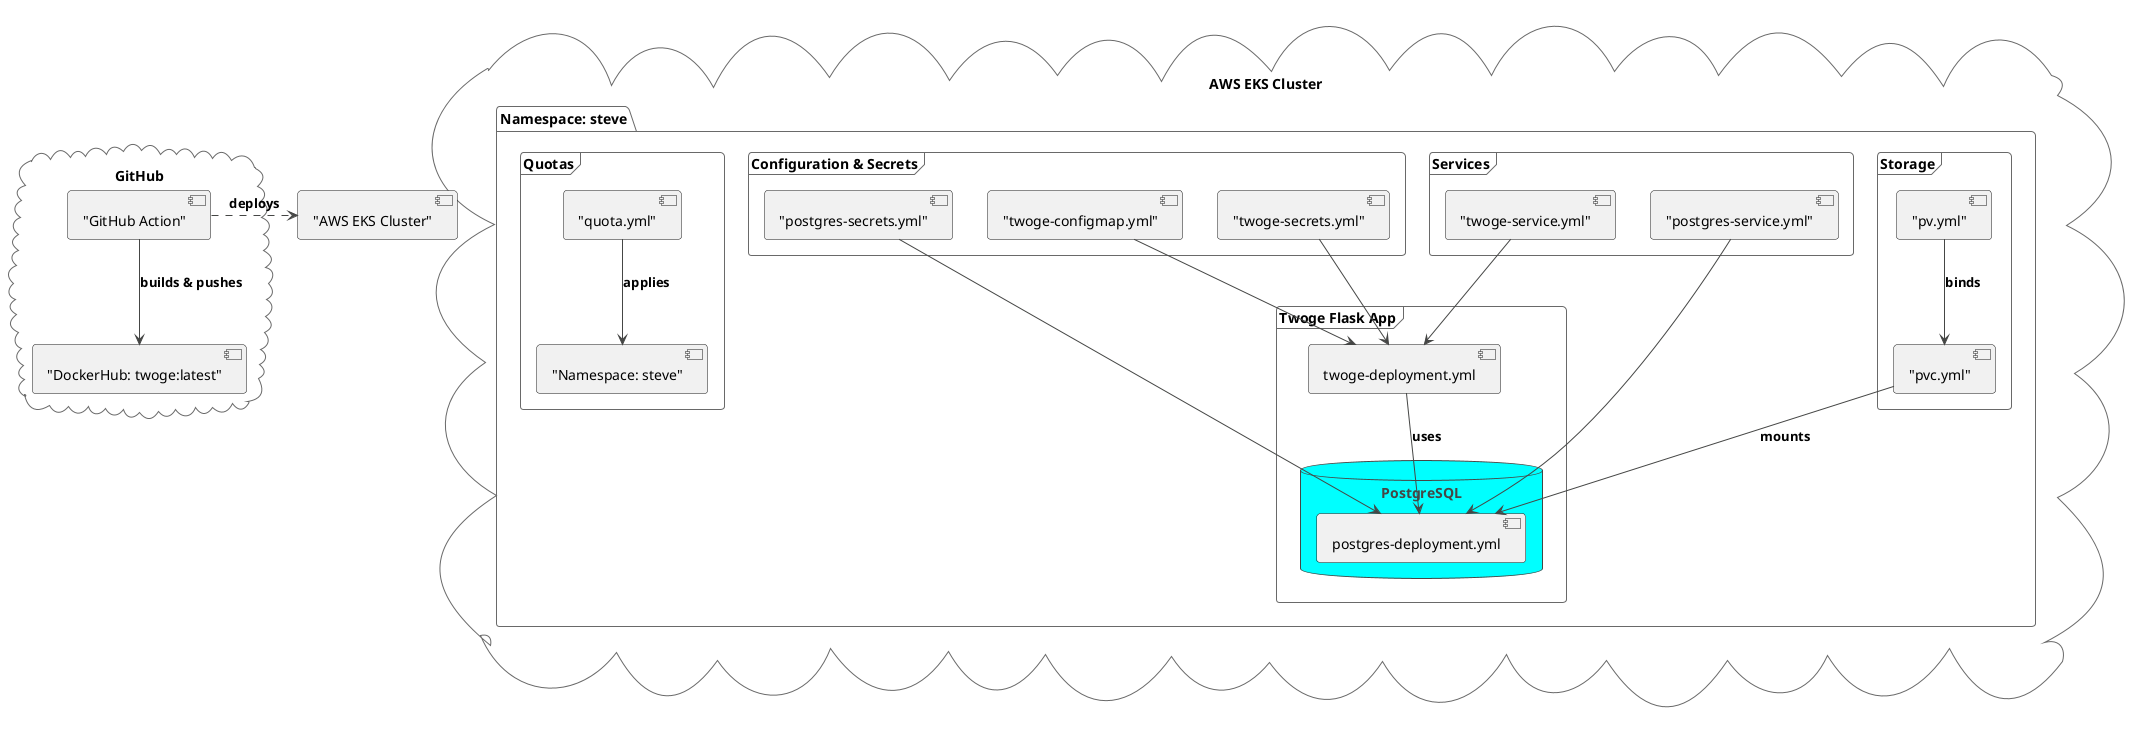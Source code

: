 @startuml
!theme vibrant

cloud "GitHub" {
    ["GitHub Action"] -down-> ["DockerHub: twoge:latest"] : **builds & pushes**
}

cloud "AWS EKS Cluster" {
    package "Namespace: steve" {
        frame "Twoge Flask App" {
            ["twoge-deployment.yml"]
            database "PostgreSQL" {
                ["postgres-deployment.yml"]
            }
            ["twoge-deployment.yml"] --> ["postgres-deployment.yml"] : **uses**
        }
        frame "Services" {
            ["twoge-service.yml"] --> ["twoge-deployment.yml"]
            ["postgres-service.yml"] --> ["postgres-deployment.yml"]
        }
        frame "Storage" {
            ["pv.yml"] --> ["pvc.yml"] : **binds**
            ["pvc.yml"] --> ["postgres-deployment.yml"] : **mounts**
        }
        frame "Configuration & Secrets" {
            ["twoge-configmap.yml"] --> ["twoge-deployment.yml"]
            ["twoge-secrets.yml"] --> ["twoge-deployment.yml"]
            ["postgres-secrets.yml"] --> ["postgres-deployment.yml"]
        }
        frame "Quotas" {
            ["quota.yml"] -down-> ["Namespace: steve"] : **applies**
        }
    }
}

["GitHub Action"] .right.> ["AWS EKS Cluster"] : **deploys**
@enduml